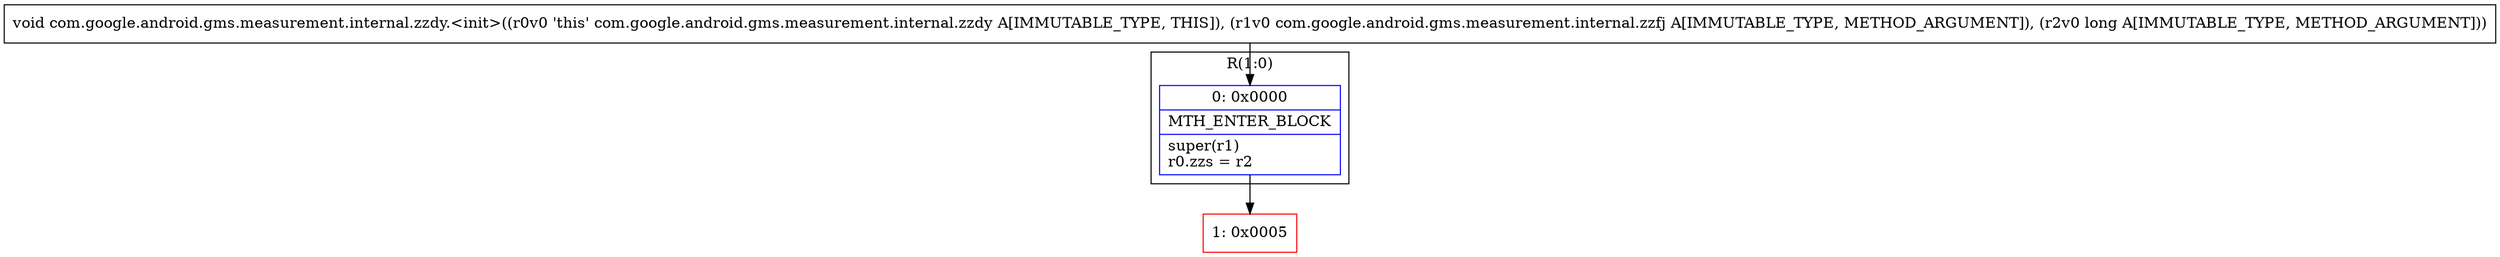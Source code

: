 digraph "CFG forcom.google.android.gms.measurement.internal.zzdy.\<init\>(Lcom\/google\/android\/gms\/measurement\/internal\/zzfj;J)V" {
subgraph cluster_Region_1654461077 {
label = "R(1:0)";
node [shape=record,color=blue];
Node_0 [shape=record,label="{0\:\ 0x0000|MTH_ENTER_BLOCK\l|super(r1)\lr0.zzs = r2\l}"];
}
Node_1 [shape=record,color=red,label="{1\:\ 0x0005}"];
MethodNode[shape=record,label="{void com.google.android.gms.measurement.internal.zzdy.\<init\>((r0v0 'this' com.google.android.gms.measurement.internal.zzdy A[IMMUTABLE_TYPE, THIS]), (r1v0 com.google.android.gms.measurement.internal.zzfj A[IMMUTABLE_TYPE, METHOD_ARGUMENT]), (r2v0 long A[IMMUTABLE_TYPE, METHOD_ARGUMENT])) }"];
MethodNode -> Node_0;
Node_0 -> Node_1;
}

